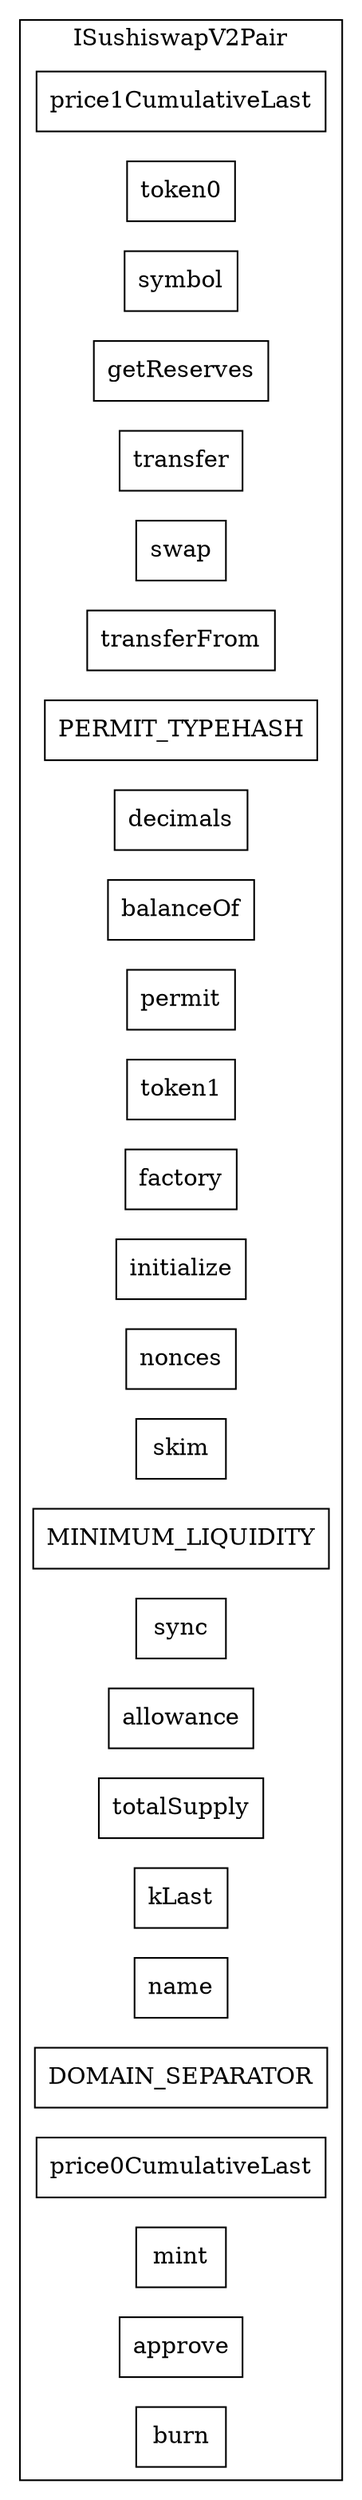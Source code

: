 strict digraph {
rankdir="LR"
node [shape=box]
subgraph cluster_241_ISushiswapV2Pair {
label = "ISushiswapV2Pair"
"241_price1CumulativeLast" [label="price1CumulativeLast"]
"241_token0" [label="token0"]
"241_symbol" [label="symbol"]
"241_getReserves" [label="getReserves"]
"241_transfer" [label="transfer"]
"241_swap" [label="swap"]
"241_transferFrom" [label="transferFrom"]
"241_PERMIT_TYPEHASH" [label="PERMIT_TYPEHASH"]
"241_decimals" [label="decimals"]
"241_balanceOf" [label="balanceOf"]
"241_permit" [label="permit"]
"241_token1" [label="token1"]
"241_factory" [label="factory"]
"241_initialize" [label="initialize"]
"241_nonces" [label="nonces"]
"241_skim" [label="skim"]
"241_MINIMUM_LIQUIDITY" [label="MINIMUM_LIQUIDITY"]
"241_sync" [label="sync"]
"241_allowance" [label="allowance"]
"241_totalSupply" [label="totalSupply"]
"241_kLast" [label="kLast"]
"241_name" [label="name"]
"241_DOMAIN_SEPARATOR" [label="DOMAIN_SEPARATOR"]
"241_price0CumulativeLast" [label="price0CumulativeLast"]
"241_mint" [label="mint"]
"241_approve" [label="approve"]
"241_burn" [label="burn"]
}subgraph cluster_solidity {
label = "[Solidity]"
}
}